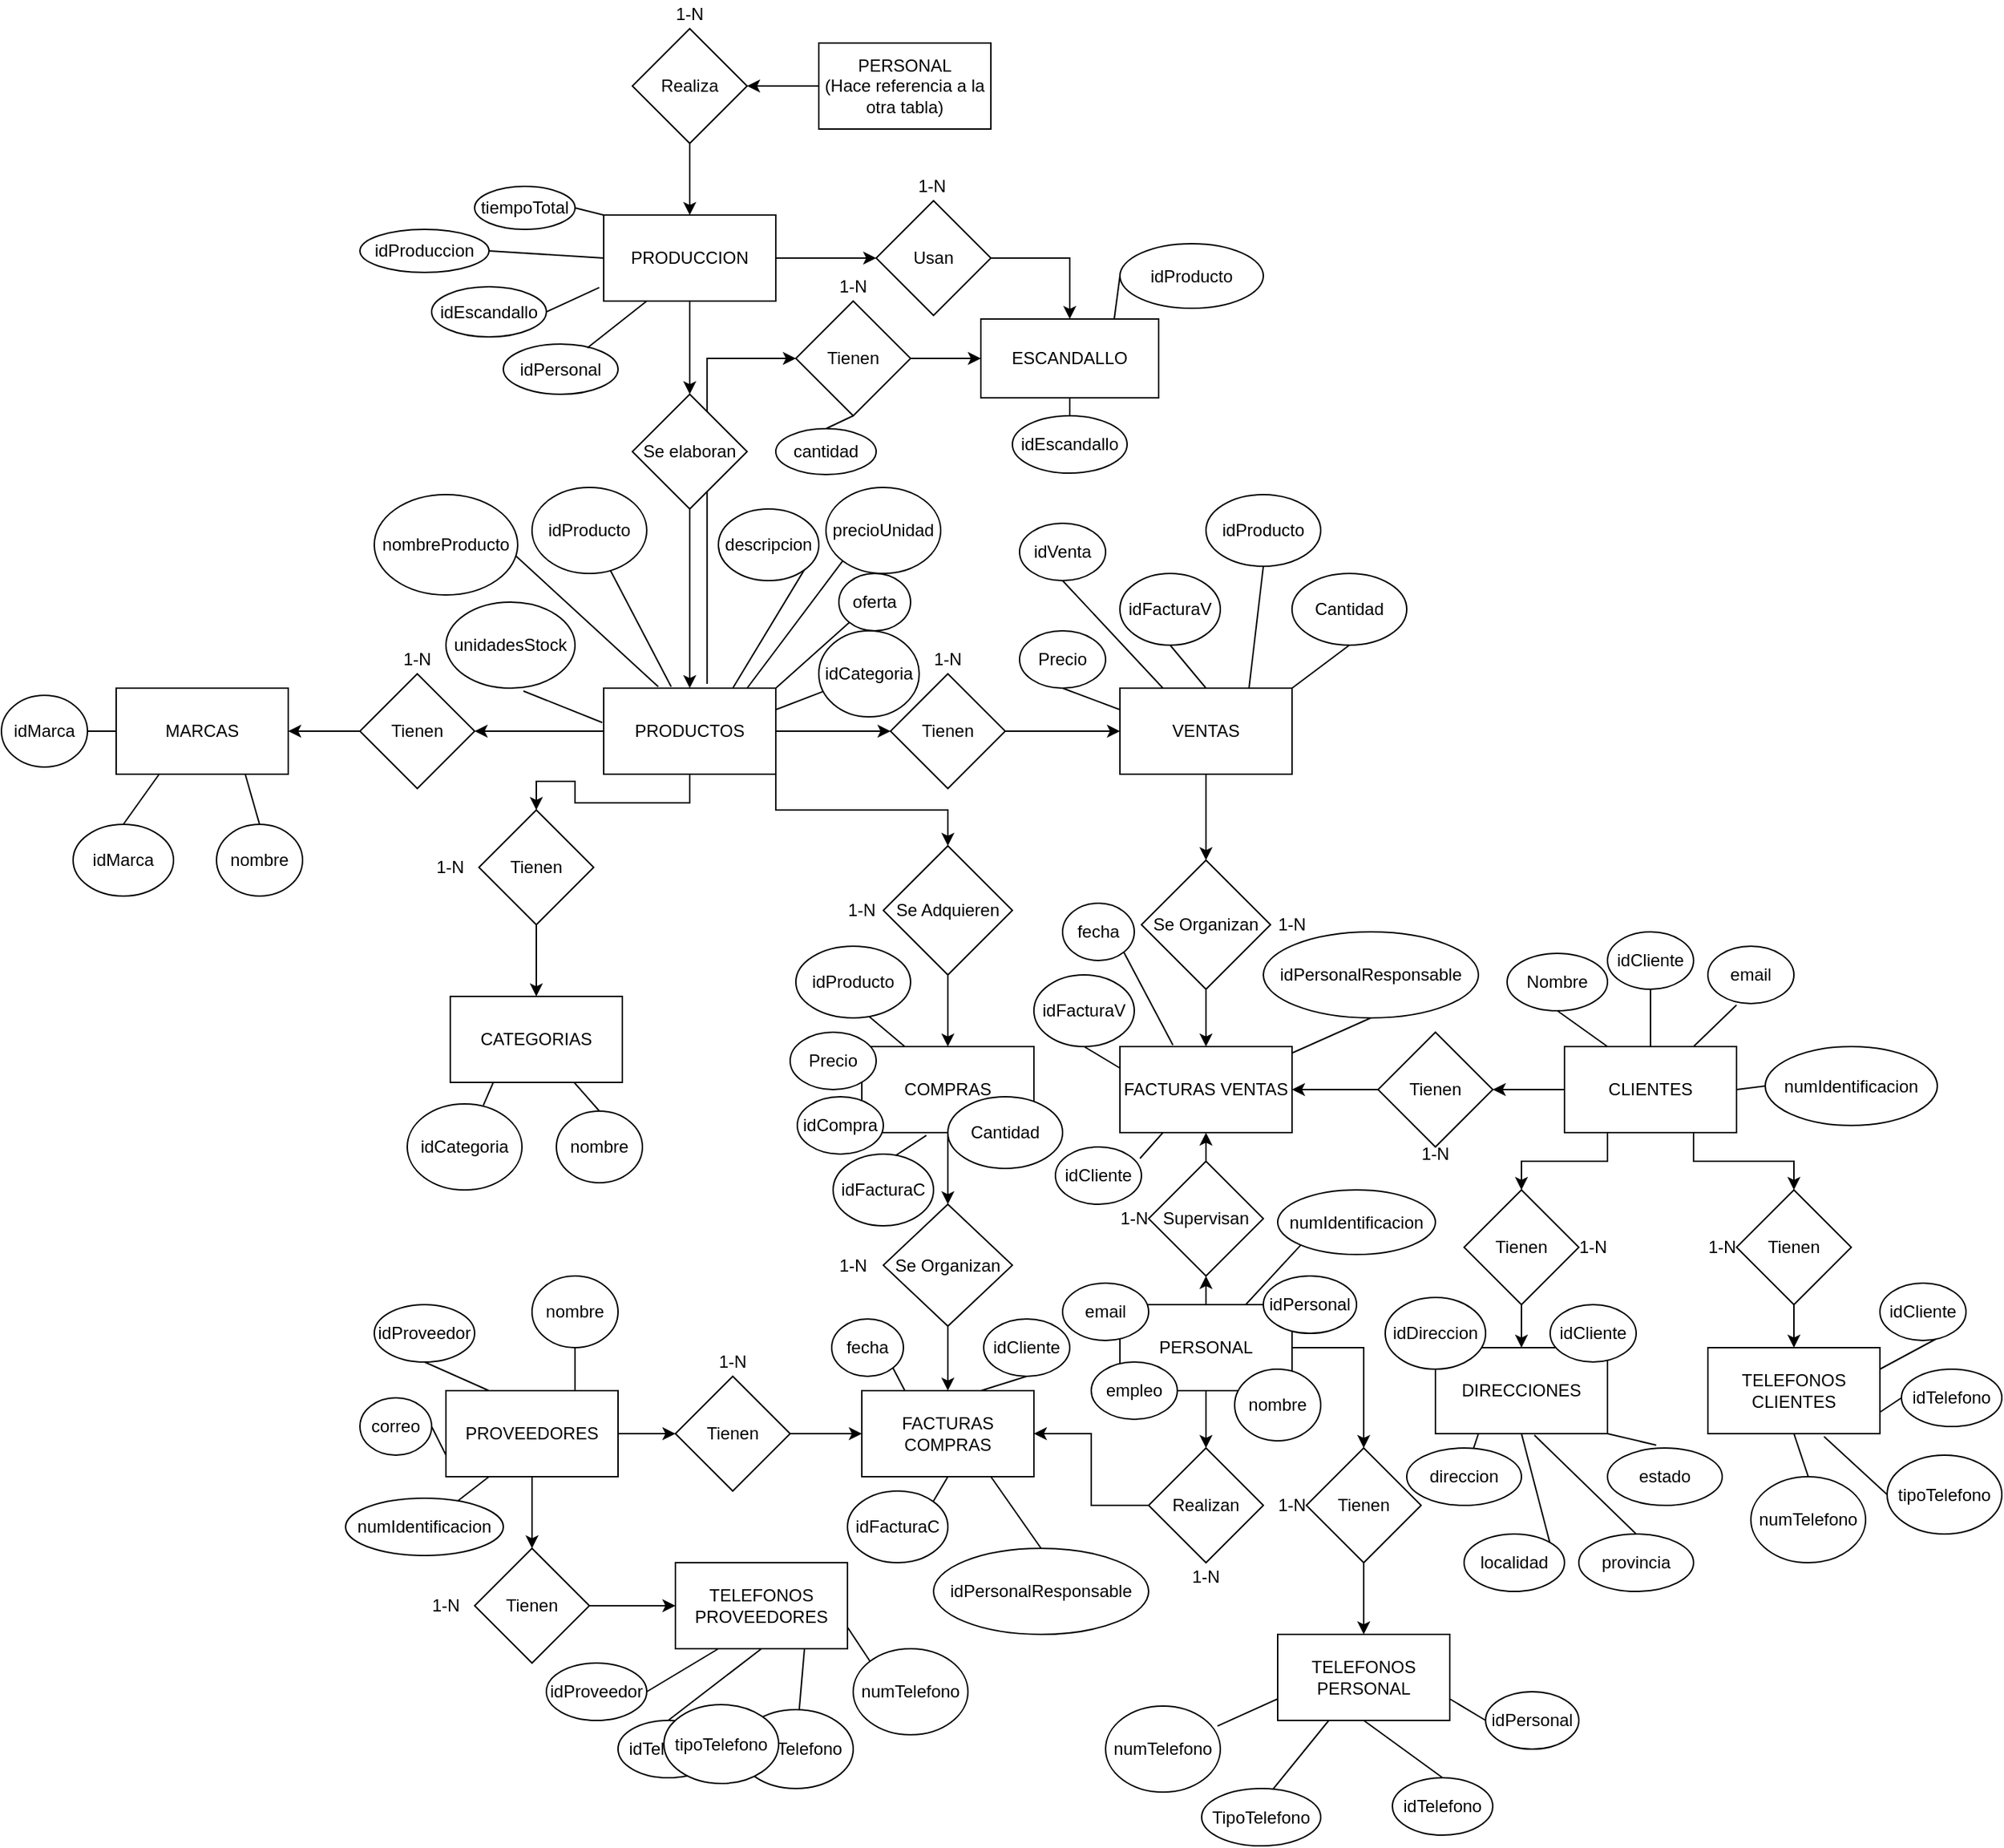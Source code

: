<mxfile version="13.8.1" type="device"><diagram id="5rdjvcYr-C3vRyNVHBEr" name="Page-1"><mxGraphModel dx="1393" dy="691" grid="0" gridSize="10" guides="1" tooltips="1" connect="1" arrows="1" fold="1" page="1" pageScale="1" pageWidth="2336" pageHeight="1654" math="0" shadow="0"><root><mxCell id="0"/><mxCell id="1" parent="0"/><mxCell id="P0AKPSD9vIz2XRL_41wA-12" style="edgeStyle=orthogonalEdgeStyle;rounded=0;orthogonalLoop=1;jettySize=auto;html=1;entryX=0;entryY=0.5;entryDx=0;entryDy=0;exitX=0.601;exitY=-0.049;exitDx=0;exitDy=0;exitPerimeter=0;" parent="1" source="zH55LLBQ_7oag15_7GEn-1" target="P0AKPSD9vIz2XRL_41wA-13" edge="1"><mxGeometry relative="1" as="geometry"><mxPoint x="994" y="599" as="sourcePoint"/><Array as="points"><mxPoint x="966" y="399"/></Array></mxGeometry></mxCell><mxCell id="zH55LLBQ_7oag15_7GEn-14" style="edgeStyle=orthogonalEdgeStyle;rounded=0;orthogonalLoop=1;jettySize=auto;html=1;exitX=0.5;exitY=1;exitDx=0;exitDy=0;entryX=0.5;entryY=0;entryDx=0;entryDy=0;" parent="1" source="zH55LLBQ_7oag15_7GEn-1" target="zH55LLBQ_7oag15_7GEn-13" edge="1"><mxGeometry relative="1" as="geometry"/></mxCell><mxCell id="zH55LLBQ_7oag15_7GEn-18" style="edgeStyle=orthogonalEdgeStyle;rounded=0;orthogonalLoop=1;jettySize=auto;html=1;exitX=0;exitY=0.5;exitDx=0;exitDy=0;entryX=1;entryY=0.5;entryDx=0;entryDy=0;" parent="1" source="zH55LLBQ_7oag15_7GEn-1" target="zH55LLBQ_7oag15_7GEn-16" edge="1"><mxGeometry relative="1" as="geometry"/></mxCell><mxCell id="zH55LLBQ_7oag15_7GEn-22" style="edgeStyle=orthogonalEdgeStyle;rounded=0;orthogonalLoop=1;jettySize=auto;html=1;exitX=1;exitY=0.5;exitDx=0;exitDy=0;entryX=0;entryY=0.5;entryDx=0;entryDy=0;" parent="1" source="zH55LLBQ_7oag15_7GEn-1" target="zH55LLBQ_7oag15_7GEn-21" edge="1"><mxGeometry relative="1" as="geometry"/></mxCell><mxCell id="zH55LLBQ_7oag15_7GEn-30" style="edgeStyle=orthogonalEdgeStyle;rounded=0;orthogonalLoop=1;jettySize=auto;html=1;exitX=1;exitY=1;exitDx=0;exitDy=0;" parent="1" source="zH55LLBQ_7oag15_7GEn-1" target="zH55LLBQ_7oag15_7GEn-29" edge="1"><mxGeometry relative="1" as="geometry"/></mxCell><mxCell id="zH55LLBQ_7oag15_7GEn-1" value="PRODUCTOS" style="rounded=0;whiteSpace=wrap;html=1;" parent="1" vertex="1"><mxGeometry x="894" y="629" width="120" height="60" as="geometry"/></mxCell><mxCell id="zH55LLBQ_7oag15_7GEn-2" value="idProducto" style="ellipse;whiteSpace=wrap;html=1;" parent="1" vertex="1"><mxGeometry x="844" y="489" width="80" height="60" as="geometry"/></mxCell><mxCell id="zH55LLBQ_7oag15_7GEn-3" value="nombreProducto" style="ellipse;whiteSpace=wrap;html=1;" parent="1" vertex="1"><mxGeometry x="734" y="494" width="100" height="70" as="geometry"/></mxCell><mxCell id="zH55LLBQ_7oag15_7GEn-4" value="idMarca" style="ellipse;whiteSpace=wrap;html=1;" parent="1" vertex="1"><mxGeometry x="474" y="634" width="60" height="50" as="geometry"/></mxCell><mxCell id="zH55LLBQ_7oag15_7GEn-5" value="idCategoria" style="ellipse;whiteSpace=wrap;html=1;" parent="1" vertex="1"><mxGeometry x="1044" y="589" width="70" height="60" as="geometry"/></mxCell><mxCell id="zH55LLBQ_7oag15_7GEn-6" value="unidadesStock" style="ellipse;whiteSpace=wrap;html=1;" parent="1" vertex="1"><mxGeometry x="784" y="569" width="90" height="60" as="geometry"/></mxCell><mxCell id="zH55LLBQ_7oag15_7GEn-7" value="precioUnidad" style="ellipse;whiteSpace=wrap;html=1;" parent="1" vertex="1"><mxGeometry x="1049" y="489" width="80" height="60" as="geometry"/></mxCell><mxCell id="zH55LLBQ_7oag15_7GEn-8" value="oferta" style="ellipse;whiteSpace=wrap;html=1;" parent="1" vertex="1"><mxGeometry x="1058" y="549" width="50" height="40" as="geometry"/></mxCell><mxCell id="zH55LLBQ_7oag15_7GEn-9" value="descripcion" style="ellipse;whiteSpace=wrap;html=1;" parent="1" vertex="1"><mxGeometry x="974" y="504" width="70" height="50" as="geometry"/></mxCell><mxCell id="zH55LLBQ_7oag15_7GEn-10" style="edgeStyle=orthogonalEdgeStyle;rounded=0;orthogonalLoop=1;jettySize=auto;html=1;exitX=0.5;exitY=1;exitDx=0;exitDy=0;" parent="1" source="zH55LLBQ_7oag15_7GEn-8" target="zH55LLBQ_7oag15_7GEn-8" edge="1"><mxGeometry relative="1" as="geometry"/></mxCell><mxCell id="zH55LLBQ_7oag15_7GEn-12" value="CATEGORIAS" style="rounded=0;whiteSpace=wrap;html=1;" parent="1" vertex="1"><mxGeometry x="787" y="844" width="120" height="60" as="geometry"/></mxCell><mxCell id="zH55LLBQ_7oag15_7GEn-15" style="edgeStyle=orthogonalEdgeStyle;rounded=0;orthogonalLoop=1;jettySize=auto;html=1;exitX=0.5;exitY=1;exitDx=0;exitDy=0;entryX=0.5;entryY=0;entryDx=0;entryDy=0;" parent="1" source="zH55LLBQ_7oag15_7GEn-13" target="zH55LLBQ_7oag15_7GEn-12" edge="1"><mxGeometry relative="1" as="geometry"/></mxCell><mxCell id="zH55LLBQ_7oag15_7GEn-13" value="Tienen" style="rhombus;whiteSpace=wrap;html=1;" parent="1" vertex="1"><mxGeometry x="807" y="714" width="80" height="80" as="geometry"/></mxCell><mxCell id="zH55LLBQ_7oag15_7GEn-19" style="edgeStyle=orthogonalEdgeStyle;rounded=0;orthogonalLoop=1;jettySize=auto;html=1;exitX=0;exitY=0.5;exitDx=0;exitDy=0;entryX=1;entryY=0.5;entryDx=0;entryDy=0;" parent="1" source="zH55LLBQ_7oag15_7GEn-16" edge="1" target="zH55LLBQ_7oag15_7GEn-20"><mxGeometry relative="1" as="geometry"><mxPoint x="764" y="769" as="targetPoint"/><Array as="points"><mxPoint x="704" y="659"/><mxPoint x="704" y="659"/></Array></mxGeometry></mxCell><mxCell id="zH55LLBQ_7oag15_7GEn-16" value="Tienen" style="rhombus;whiteSpace=wrap;html=1;" parent="1" vertex="1"><mxGeometry x="724" y="619" width="80" height="80" as="geometry"/></mxCell><mxCell id="zH55LLBQ_7oag15_7GEn-20" value="MARCAS" style="rounded=0;whiteSpace=wrap;html=1;" parent="1" vertex="1"><mxGeometry x="554" y="629" width="120" height="60" as="geometry"/></mxCell><mxCell id="zH55LLBQ_7oag15_7GEn-24" style="edgeStyle=orthogonalEdgeStyle;rounded=0;orthogonalLoop=1;jettySize=auto;html=1;exitX=1;exitY=0.5;exitDx=0;exitDy=0;entryX=0;entryY=0.5;entryDx=0;entryDy=0;" parent="1" source="zH55LLBQ_7oag15_7GEn-21" target="zH55LLBQ_7oag15_7GEn-23" edge="1"><mxGeometry relative="1" as="geometry"/></mxCell><mxCell id="zH55LLBQ_7oag15_7GEn-21" value="Tienen" style="rhombus;whiteSpace=wrap;html=1;" parent="1" vertex="1"><mxGeometry x="1094" y="619" width="80" height="80" as="geometry"/></mxCell><mxCell id="zH55LLBQ_7oag15_7GEn-26" style="edgeStyle=orthogonalEdgeStyle;rounded=0;orthogonalLoop=1;jettySize=auto;html=1;entryX=0.5;entryY=0;entryDx=0;entryDy=0;" parent="1" source="zH55LLBQ_7oag15_7GEn-23" target="zH55LLBQ_7oag15_7GEn-25" edge="1"><mxGeometry relative="1" as="geometry"/></mxCell><mxCell id="zH55LLBQ_7oag15_7GEn-23" value="VENTAS" style="rounded=0;whiteSpace=wrap;html=1;" parent="1" vertex="1"><mxGeometry x="1254" y="629" width="120" height="60" as="geometry"/></mxCell><mxCell id="zH55LLBQ_7oag15_7GEn-28" style="edgeStyle=orthogonalEdgeStyle;rounded=0;orthogonalLoop=1;jettySize=auto;html=1;entryX=0.5;entryY=0;entryDx=0;entryDy=0;" parent="1" source="zH55LLBQ_7oag15_7GEn-25" target="zH55LLBQ_7oag15_7GEn-27" edge="1"><mxGeometry relative="1" as="geometry"/></mxCell><mxCell id="zH55LLBQ_7oag15_7GEn-25" value="Se Organizan" style="rhombus;whiteSpace=wrap;html=1;" parent="1" vertex="1"><mxGeometry x="1269" y="749" width="90" height="90" as="geometry"/></mxCell><mxCell id="zH55LLBQ_7oag15_7GEn-27" value="FACTURAS VENTAS" style="rounded=0;whiteSpace=wrap;html=1;" parent="1" vertex="1"><mxGeometry x="1254" y="879" width="120" height="60" as="geometry"/></mxCell><mxCell id="zH55LLBQ_7oag15_7GEn-32" style="edgeStyle=orthogonalEdgeStyle;rounded=0;orthogonalLoop=1;jettySize=auto;html=1;entryX=0.5;entryY=0;entryDx=0;entryDy=0;" parent="1" source="zH55LLBQ_7oag15_7GEn-29" target="zH55LLBQ_7oag15_7GEn-31" edge="1"><mxGeometry relative="1" as="geometry"/></mxCell><mxCell id="zH55LLBQ_7oag15_7GEn-29" value="Se Adquieren" style="rhombus;whiteSpace=wrap;html=1;" parent="1" vertex="1"><mxGeometry x="1089" y="739" width="90" height="90" as="geometry"/></mxCell><mxCell id="zH55LLBQ_7oag15_7GEn-34" style="edgeStyle=orthogonalEdgeStyle;rounded=0;orthogonalLoop=1;jettySize=auto;html=1;entryX=0.5;entryY=0;entryDx=0;entryDy=0;" parent="1" source="zH55LLBQ_7oag15_7GEn-31" target="zH55LLBQ_7oag15_7GEn-33" edge="1"><mxGeometry relative="1" as="geometry"/></mxCell><mxCell id="zH55LLBQ_7oag15_7GEn-31" value="COMPRAS" style="rounded=0;whiteSpace=wrap;html=1;" parent="1" vertex="1"><mxGeometry x="1074" y="879" width="120" height="60" as="geometry"/></mxCell><mxCell id="zH55LLBQ_7oag15_7GEn-36" style="edgeStyle=orthogonalEdgeStyle;rounded=0;orthogonalLoop=1;jettySize=auto;html=1;entryX=0.5;entryY=0;entryDx=0;entryDy=0;" parent="1" source="zH55LLBQ_7oag15_7GEn-33" target="zH55LLBQ_7oag15_7GEn-35" edge="1"><mxGeometry relative="1" as="geometry"/></mxCell><mxCell id="zH55LLBQ_7oag15_7GEn-33" value="Se Organizan" style="rhombus;whiteSpace=wrap;html=1;" parent="1" vertex="1"><mxGeometry x="1089" y="989" width="90" height="85" as="geometry"/></mxCell><mxCell id="zH55LLBQ_7oag15_7GEn-35" value="FACTURAS COMPRAS" style="rounded=0;whiteSpace=wrap;html=1;" parent="1" vertex="1"><mxGeometry x="1074" y="1119" width="120" height="60" as="geometry"/></mxCell><mxCell id="zH55LLBQ_7oag15_7GEn-39" style="edgeStyle=orthogonalEdgeStyle;rounded=0;orthogonalLoop=1;jettySize=auto;html=1;entryX=1;entryY=0.5;entryDx=0;entryDy=0;" parent="1" source="zH55LLBQ_7oag15_7GEn-37" target="zH55LLBQ_7oag15_7GEn-38" edge="1"><mxGeometry relative="1" as="geometry"/></mxCell><mxCell id="zH55LLBQ_7oag15_7GEn-45" style="edgeStyle=orthogonalEdgeStyle;rounded=0;orthogonalLoop=1;jettySize=auto;html=1;exitX=0.25;exitY=1;exitDx=0;exitDy=0;" parent="1" source="zH55LLBQ_7oag15_7GEn-37" target="zH55LLBQ_7oag15_7GEn-43" edge="1"><mxGeometry relative="1" as="geometry"/></mxCell><mxCell id="zH55LLBQ_7oag15_7GEn-48" style="edgeStyle=orthogonalEdgeStyle;rounded=0;orthogonalLoop=1;jettySize=auto;html=1;exitX=0.75;exitY=1;exitDx=0;exitDy=0;" parent="1" source="zH55LLBQ_7oag15_7GEn-37" target="zH55LLBQ_7oag15_7GEn-44" edge="1"><mxGeometry relative="1" as="geometry"/></mxCell><mxCell id="zH55LLBQ_7oag15_7GEn-37" value="CLIENTES" style="rounded=0;whiteSpace=wrap;html=1;" parent="1" vertex="1"><mxGeometry x="1564" y="879" width="120" height="60" as="geometry"/></mxCell><mxCell id="zH55LLBQ_7oag15_7GEn-40" style="edgeStyle=orthogonalEdgeStyle;rounded=0;orthogonalLoop=1;jettySize=auto;html=1;entryX=1;entryY=0.5;entryDx=0;entryDy=0;" parent="1" source="zH55LLBQ_7oag15_7GEn-38" target="zH55LLBQ_7oag15_7GEn-27" edge="1"><mxGeometry relative="1" as="geometry"/></mxCell><mxCell id="zH55LLBQ_7oag15_7GEn-38" value="Tienen" style="rhombus;whiteSpace=wrap;html=1;" parent="1" vertex="1"><mxGeometry x="1434" y="869" width="80" height="80" as="geometry"/></mxCell><mxCell id="zH55LLBQ_7oag15_7GEn-41" value="DIRECCIONES" style="rounded=0;whiteSpace=wrap;html=1;" parent="1" vertex="1"><mxGeometry x="1474" y="1089" width="120" height="60" as="geometry"/></mxCell><mxCell id="zH55LLBQ_7oag15_7GEn-42" value="TELEFONOS CLIENTES" style="rounded=0;whiteSpace=wrap;html=1;" parent="1" vertex="1"><mxGeometry x="1664" y="1089" width="120" height="60" as="geometry"/></mxCell><mxCell id="zH55LLBQ_7oag15_7GEn-46" style="edgeStyle=orthogonalEdgeStyle;rounded=0;orthogonalLoop=1;jettySize=auto;html=1;entryX=0.5;entryY=0;entryDx=0;entryDy=0;" parent="1" source="zH55LLBQ_7oag15_7GEn-43" target="zH55LLBQ_7oag15_7GEn-41" edge="1"><mxGeometry relative="1" as="geometry"/></mxCell><mxCell id="zH55LLBQ_7oag15_7GEn-43" value="Tienen" style="rhombus;whiteSpace=wrap;html=1;" parent="1" vertex="1"><mxGeometry x="1494" y="979" width="80" height="80" as="geometry"/></mxCell><mxCell id="zH55LLBQ_7oag15_7GEn-47" style="edgeStyle=orthogonalEdgeStyle;rounded=0;orthogonalLoop=1;jettySize=auto;html=1;entryX=0.5;entryY=0;entryDx=0;entryDy=0;" parent="1" source="zH55LLBQ_7oag15_7GEn-44" target="zH55LLBQ_7oag15_7GEn-42" edge="1"><mxGeometry relative="1" as="geometry"/></mxCell><mxCell id="zH55LLBQ_7oag15_7GEn-44" value="Tienen" style="rhombus;whiteSpace=wrap;html=1;" parent="1" vertex="1"><mxGeometry x="1684" y="979" width="80" height="80" as="geometry"/></mxCell><mxCell id="zH55LLBQ_7oag15_7GEn-52" style="edgeStyle=orthogonalEdgeStyle;rounded=0;orthogonalLoop=1;jettySize=auto;html=1;" parent="1" source="zH55LLBQ_7oag15_7GEn-49" target="zH55LLBQ_7oag15_7GEn-50" edge="1"><mxGeometry relative="1" as="geometry"/></mxCell><mxCell id="zH55LLBQ_7oag15_7GEn-54" style="edgeStyle=orthogonalEdgeStyle;rounded=0;orthogonalLoop=1;jettySize=auto;html=1;entryX=0.5;entryY=0;entryDx=0;entryDy=0;" parent="1" source="zH55LLBQ_7oag15_7GEn-49" target="zH55LLBQ_7oag15_7GEn-53" edge="1"><mxGeometry relative="1" as="geometry"/></mxCell><mxCell id="zH55LLBQ_7oag15_7GEn-49" value="PROVEEDORES" style="rounded=0;whiteSpace=wrap;html=1;" parent="1" vertex="1"><mxGeometry x="784" y="1119" width="120" height="60" as="geometry"/></mxCell><mxCell id="zH55LLBQ_7oag15_7GEn-51" style="edgeStyle=orthogonalEdgeStyle;rounded=0;orthogonalLoop=1;jettySize=auto;html=1;entryX=0;entryY=0.5;entryDx=0;entryDy=0;" parent="1" source="zH55LLBQ_7oag15_7GEn-50" target="zH55LLBQ_7oag15_7GEn-35" edge="1"><mxGeometry relative="1" as="geometry"/></mxCell><mxCell id="zH55LLBQ_7oag15_7GEn-50" value="Tienen" style="rhombus;whiteSpace=wrap;html=1;" parent="1" vertex="1"><mxGeometry x="944" y="1109" width="80" height="80" as="geometry"/></mxCell><mxCell id="zH55LLBQ_7oag15_7GEn-56" style="edgeStyle=orthogonalEdgeStyle;rounded=0;orthogonalLoop=1;jettySize=auto;html=1;entryX=0;entryY=0.5;entryDx=0;entryDy=0;" parent="1" source="zH55LLBQ_7oag15_7GEn-53" target="zH55LLBQ_7oag15_7GEn-55" edge="1"><mxGeometry relative="1" as="geometry"/></mxCell><mxCell id="zH55LLBQ_7oag15_7GEn-53" value="Tienen" style="rhombus;whiteSpace=wrap;html=1;" parent="1" vertex="1"><mxGeometry x="804" y="1229" width="80" height="80" as="geometry"/></mxCell><mxCell id="zH55LLBQ_7oag15_7GEn-55" value="TELEFONOS PROVEEDORES" style="rounded=0;whiteSpace=wrap;html=1;" parent="1" vertex="1"><mxGeometry x="944" y="1239" width="120" height="60" as="geometry"/></mxCell><mxCell id="zH55LLBQ_7oag15_7GEn-61" style="edgeStyle=orthogonalEdgeStyle;rounded=0;orthogonalLoop=1;jettySize=auto;html=1;exitX=0.5;exitY=0;exitDx=0;exitDy=0;entryX=0.5;entryY=1;entryDx=0;entryDy=0;" parent="1" source="zH55LLBQ_7oag15_7GEn-57" target="zH55LLBQ_7oag15_7GEn-58" edge="1"><mxGeometry relative="1" as="geometry"/></mxCell><mxCell id="zH55LLBQ_7oag15_7GEn-66" style="edgeStyle=orthogonalEdgeStyle;rounded=0;orthogonalLoop=1;jettySize=auto;html=1;entryX=0.5;entryY=0;entryDx=0;entryDy=0;" parent="1" source="zH55LLBQ_7oag15_7GEn-57" target="zH55LLBQ_7oag15_7GEn-63" edge="1"><mxGeometry relative="1" as="geometry"/></mxCell><mxCell id="zH55LLBQ_7oag15_7GEn-69" style="edgeStyle=orthogonalEdgeStyle;rounded=0;orthogonalLoop=1;jettySize=auto;html=1;" parent="1" source="zH55LLBQ_7oag15_7GEn-57" target="zH55LLBQ_7oag15_7GEn-68" edge="1"><mxGeometry relative="1" as="geometry"/></mxCell><mxCell id="zH55LLBQ_7oag15_7GEn-57" value="PERSONAL" style="rounded=0;whiteSpace=wrap;html=1;" parent="1" vertex="1"><mxGeometry x="1254" y="1059" width="120" height="60" as="geometry"/></mxCell><mxCell id="zH55LLBQ_7oag15_7GEn-62" style="edgeStyle=orthogonalEdgeStyle;rounded=0;orthogonalLoop=1;jettySize=auto;html=1;exitX=0.5;exitY=0;exitDx=0;exitDy=0;entryX=0.5;entryY=1;entryDx=0;entryDy=0;" parent="1" source="zH55LLBQ_7oag15_7GEn-58" target="zH55LLBQ_7oag15_7GEn-27" edge="1"><mxGeometry relative="1" as="geometry"/></mxCell><mxCell id="zH55LLBQ_7oag15_7GEn-58" value="Supervisan" style="rhombus;whiteSpace=wrap;html=1;" parent="1" vertex="1"><mxGeometry x="1274" y="959" width="80" height="80" as="geometry"/></mxCell><mxCell id="zH55LLBQ_7oag15_7GEn-67" style="edgeStyle=orthogonalEdgeStyle;rounded=0;orthogonalLoop=1;jettySize=auto;html=1;entryX=1;entryY=0.5;entryDx=0;entryDy=0;" parent="1" source="zH55LLBQ_7oag15_7GEn-63" target="zH55LLBQ_7oag15_7GEn-35" edge="1"><mxGeometry relative="1" as="geometry"/></mxCell><mxCell id="zH55LLBQ_7oag15_7GEn-63" value="Realizan" style="rhombus;whiteSpace=wrap;html=1;" parent="1" vertex="1"><mxGeometry x="1274" y="1159" width="80" height="80" as="geometry"/></mxCell><mxCell id="zH55LLBQ_7oag15_7GEn-71" style="edgeStyle=orthogonalEdgeStyle;rounded=0;orthogonalLoop=1;jettySize=auto;html=1;entryX=0.5;entryY=0;entryDx=0;entryDy=0;" parent="1" source="zH55LLBQ_7oag15_7GEn-68" target="zH55LLBQ_7oag15_7GEn-70" edge="1"><mxGeometry relative="1" as="geometry"/></mxCell><mxCell id="zH55LLBQ_7oag15_7GEn-68" value="Tienen" style="rhombus;whiteSpace=wrap;html=1;" parent="1" vertex="1"><mxGeometry x="1384" y="1159" width="80" height="80" as="geometry"/></mxCell><mxCell id="zH55LLBQ_7oag15_7GEn-70" value="TELEFONOS PERSONAL" style="rounded=0;whiteSpace=wrap;html=1;" parent="1" vertex="1"><mxGeometry x="1364" y="1289" width="120" height="60" as="geometry"/></mxCell><mxCell id="zH55LLBQ_7oag15_7GEn-75" value="" style="endArrow=none;html=1;entryX=0.6;entryY=1.033;entryDx=0;entryDy=0;entryPerimeter=0;exitX=-0.008;exitY=0.4;exitDx=0;exitDy=0;exitPerimeter=0;" parent="1" source="zH55LLBQ_7oag15_7GEn-1" target="zH55LLBQ_7oag15_7GEn-6" edge="1"><mxGeometry width="50" height="50" relative="1" as="geometry"><mxPoint x="819" y="719" as="sourcePoint"/><mxPoint x="869" y="669" as="targetPoint"/></mxGeometry></mxCell><mxCell id="zH55LLBQ_7oag15_7GEn-77" value="" style="endArrow=none;html=1;entryX=0.392;entryY=-0.017;entryDx=0;entryDy=0;entryPerimeter=0;" parent="1" source="zH55LLBQ_7oag15_7GEn-2" target="zH55LLBQ_7oag15_7GEn-1" edge="1"><mxGeometry width="50" height="50" relative="1" as="geometry"><mxPoint x="894" y="549" as="sourcePoint"/><mxPoint x="1054" y="549" as="targetPoint"/></mxGeometry></mxCell><mxCell id="zH55LLBQ_7oag15_7GEn-78" value="" style="endArrow=none;html=1;entryX=1;entryY=1;entryDx=0;entryDy=0;exitX=0.75;exitY=0;exitDx=0;exitDy=0;" parent="1" source="zH55LLBQ_7oag15_7GEn-1" target="zH55LLBQ_7oag15_7GEn-9" edge="1"><mxGeometry width="50" height="50" relative="1" as="geometry"><mxPoint x="964" y="629" as="sourcePoint"/><mxPoint x="1124" y="629" as="targetPoint"/></mxGeometry></mxCell><mxCell id="zH55LLBQ_7oag15_7GEn-80" value="" style="endArrow=none;html=1;entryX=0;entryY=1;entryDx=0;entryDy=0;" parent="1" target="zH55LLBQ_7oag15_7GEn-7" edge="1"><mxGeometry width="50" height="50" relative="1" as="geometry"><mxPoint x="994" y="629" as="sourcePoint"/><mxPoint x="1144" y="629" as="targetPoint"/></mxGeometry></mxCell><mxCell id="zH55LLBQ_7oag15_7GEn-81" value="" style="endArrow=none;html=1;entryX=0;entryY=1;entryDx=0;entryDy=0;exitX=1;exitY=0;exitDx=0;exitDy=0;" parent="1" source="zH55LLBQ_7oag15_7GEn-1" target="zH55LLBQ_7oag15_7GEn-8" edge="1"><mxGeometry width="50" height="50" relative="1" as="geometry"><mxPoint x="984" y="649" as="sourcePoint"/><mxPoint x="1144" y="649" as="targetPoint"/></mxGeometry></mxCell><mxCell id="zH55LLBQ_7oag15_7GEn-82" value="" style="endArrow=none;html=1;exitX=1;exitY=0.25;exitDx=0;exitDy=0;" parent="1" source="zH55LLBQ_7oag15_7GEn-1" target="zH55LLBQ_7oag15_7GEn-5" edge="1"><mxGeometry width="50" height="50" relative="1" as="geometry"><mxPoint x="974" y="649" as="sourcePoint"/><mxPoint x="1134" y="649" as="targetPoint"/></mxGeometry></mxCell><mxCell id="zH55LLBQ_7oag15_7GEn-83" value="" style="endArrow=none;html=1;entryX=0.25;entryY=1;entryDx=0;entryDy=0;exitX=0.663;exitY=0.017;exitDx=0;exitDy=0;exitPerimeter=0;" parent="1" source="zH55LLBQ_7oag15_7GEn-108" target="zH55LLBQ_7oag15_7GEn-12" edge="1"><mxGeometry width="50" height="50" relative="1" as="geometry"><mxPoint x="777" y="934" as="sourcePoint"/><mxPoint x="937" y="934" as="targetPoint"/></mxGeometry></mxCell><mxCell id="zH55LLBQ_7oag15_7GEn-84" value="" style="endArrow=none;html=1;exitX=0.5;exitY=0;exitDx=0;exitDy=0;" parent="1" source="zH55LLBQ_7oag15_7GEn-109" target="zH55LLBQ_7oag15_7GEn-12" edge="1"><mxGeometry width="50" height="50" relative="1" as="geometry"><mxPoint x="862" y="924" as="sourcePoint"/><mxPoint x="1022" y="924" as="targetPoint"/></mxGeometry></mxCell><mxCell id="zH55LLBQ_7oag15_7GEn-85" value="" style="endArrow=none;html=1;entryX=0.5;entryY=1;entryDx=0;entryDy=0;exitX=0;exitY=0.25;exitDx=0;exitDy=0;" parent="1" source="zH55LLBQ_7oag15_7GEn-23" target="zH55LLBQ_7oag15_7GEn-115" edge="1"><mxGeometry width="50" height="50" relative="1" as="geometry"><mxPoint x="1269" y="639" as="sourcePoint"/><mxPoint x="1429" y="639" as="targetPoint"/></mxGeometry></mxCell><mxCell id="zH55LLBQ_7oag15_7GEn-86" value="" style="endArrow=none;html=1;entryX=0.25;entryY=0;entryDx=0;entryDy=0;exitX=0.5;exitY=1;exitDx=0;exitDy=0;" parent="1" source="zH55LLBQ_7oag15_7GEn-112" target="zH55LLBQ_7oag15_7GEn-23" edge="1"><mxGeometry width="50" height="50" relative="1" as="geometry"><mxPoint x="1199" y="553" as="sourcePoint"/><mxPoint x="1359" y="553" as="targetPoint"/></mxGeometry></mxCell><mxCell id="zH55LLBQ_7oag15_7GEn-87" value="" style="endArrow=none;html=1;entryX=0.5;entryY=0;entryDx=0;entryDy=0;exitX=0.5;exitY=1;exitDx=0;exitDy=0;" parent="1" source="zH55LLBQ_7oag15_7GEn-116" target="zH55LLBQ_7oag15_7GEn-23" edge="1"><mxGeometry width="50" height="50" relative="1" as="geometry"><mxPoint x="1269" y="598" as="sourcePoint"/><mxPoint x="1429" y="598" as="targetPoint"/></mxGeometry></mxCell><mxCell id="zH55LLBQ_7oag15_7GEn-88" value="" style="endArrow=none;html=1;entryX=0.5;entryY=1;entryDx=0;entryDy=0;exitX=1;exitY=0.075;exitDx=0;exitDy=0;exitPerimeter=0;" parent="1" source="zH55LLBQ_7oag15_7GEn-27" target="zH55LLBQ_7oag15_7GEn-120" edge="1"><mxGeometry width="50" height="50" relative="1" as="geometry"><mxPoint x="1354" y="883.5" as="sourcePoint"/><mxPoint x="1514" y="883.5" as="targetPoint"/></mxGeometry></mxCell><mxCell id="zH55LLBQ_7oag15_7GEn-89" value="" style="endArrow=none;html=1;entryX=0.5;entryY=1;entryDx=0;entryDy=0;exitX=0.75;exitY=0;exitDx=0;exitDy=0;" parent="1" source="zH55LLBQ_7oag15_7GEn-23" target="zH55LLBQ_7oag15_7GEn-113" edge="1"><mxGeometry width="50" height="50" relative="1" as="geometry"><mxPoint x="1324" y="628" as="sourcePoint"/><mxPoint x="1484" y="628" as="targetPoint"/></mxGeometry></mxCell><mxCell id="zH55LLBQ_7oag15_7GEn-90" value="" style="endArrow=none;html=1;entryX=0.25;entryY=0;entryDx=0;entryDy=0;exitX=1;exitY=1;exitDx=0;exitDy=0;" parent="1" source="zH55LLBQ_7oag15_7GEn-127" target="zH55LLBQ_7oag15_7GEn-35" edge="1"><mxGeometry width="50" height="50" relative="1" as="geometry"><mxPoint x="1059" y="1099" as="sourcePoint"/><mxPoint x="1219" y="1099" as="targetPoint"/></mxGeometry></mxCell><mxCell id="zH55LLBQ_7oag15_7GEn-91" value="" style="endArrow=none;html=1;entryX=0.5;entryY=1;entryDx=0;entryDy=0;exitX=0.692;exitY=0;exitDx=0;exitDy=0;exitPerimeter=0;" parent="1" source="zH55LLBQ_7oag15_7GEn-35" target="zH55LLBQ_7oag15_7GEn-129" edge="1"><mxGeometry width="50" height="50" relative="1" as="geometry"><mxPoint x="1144" y="1129" as="sourcePoint"/><mxPoint x="1304" y="1129" as="targetPoint"/></mxGeometry></mxCell><mxCell id="zH55LLBQ_7oag15_7GEn-92" value="" style="endArrow=none;html=1;entryX=0;entryY=0.5;entryDx=0;entryDy=0;exitX=1;exitY=0.75;exitDx=0;exitDy=0;" parent="1" source="zH55LLBQ_7oag15_7GEn-42" target="zH55LLBQ_7oag15_7GEn-152" edge="1"><mxGeometry width="50" height="50" relative="1" as="geometry"><mxPoint x="1724" y="1129" as="sourcePoint"/><mxPoint x="1884" y="1129" as="targetPoint"/></mxGeometry></mxCell><mxCell id="zH55LLBQ_7oag15_7GEn-93" value="" style="endArrow=none;html=1;entryX=0.65;entryY=0.975;entryDx=0;entryDy=0;entryPerimeter=0;exitX=1;exitY=0.25;exitDx=0;exitDy=0;" parent="1" source="zH55LLBQ_7oag15_7GEn-42" target="zH55LLBQ_7oag15_7GEn-149" edge="1"><mxGeometry width="50" height="50" relative="1" as="geometry"><mxPoint x="1724" y="1103" as="sourcePoint"/><mxPoint x="1884" y="1103" as="targetPoint"/></mxGeometry></mxCell><mxCell id="zH55LLBQ_7oag15_7GEn-94" value="" style="endArrow=none;html=1;entryX=0;entryY=0.5;entryDx=0;entryDy=0;exitX=0.675;exitY=1.033;exitDx=0;exitDy=0;exitPerimeter=0;" parent="1" source="zH55LLBQ_7oag15_7GEn-42" target="zH55LLBQ_7oag15_7GEn-151" edge="1"><mxGeometry width="50" height="50" relative="1" as="geometry"><mxPoint x="1714" y="1239" as="sourcePoint"/><mxPoint x="1874" y="1239" as="targetPoint"/></mxGeometry></mxCell><mxCell id="zH55LLBQ_7oag15_7GEn-95" value="" style="endArrow=none;html=1;entryX=0.425;entryY=-0.05;entryDx=0;entryDy=0;entryPerimeter=0;exitX=1;exitY=1;exitDx=0;exitDy=0;" parent="1" source="zH55LLBQ_7oag15_7GEn-41" target="zH55LLBQ_7oag15_7GEn-147" edge="1"><mxGeometry width="50" height="50" relative="1" as="geometry"><mxPoint x="1554" y="1129" as="sourcePoint"/><mxPoint x="1714" y="1129" as="targetPoint"/></mxGeometry></mxCell><mxCell id="zH55LLBQ_7oag15_7GEn-96" value="" style="endArrow=none;html=1;entryX=0.5;entryY=1;entryDx=0;entryDy=0;exitX=1;exitY=0;exitDx=0;exitDy=0;" parent="1" source="zH55LLBQ_7oag15_7GEn-128" target="zH55LLBQ_7oag15_7GEn-35" edge="1"><mxGeometry width="50" height="50" relative="1" as="geometry"><mxPoint x="1084" y="1199" as="sourcePoint"/><mxPoint x="1244" y="1199" as="targetPoint"/></mxGeometry></mxCell><mxCell id="zH55LLBQ_7oag15_7GEn-97" value="" style="endArrow=none;html=1;entryX=0.75;entryY=1;entryDx=0;entryDy=0;exitX=0.5;exitY=0;exitDx=0;exitDy=0;" parent="1" source="zH55LLBQ_7oag15_7GEn-130" target="zH55LLBQ_7oag15_7GEn-35" edge="1"><mxGeometry width="50" height="50" relative="1" as="geometry"><mxPoint x="1164" y="1238" as="sourcePoint"/><mxPoint x="1324" y="1238" as="targetPoint"/></mxGeometry></mxCell><mxCell id="zH55LLBQ_7oag15_7GEn-98" value="" style="endArrow=none;html=1;entryX=0.375;entryY=1.033;entryDx=0;entryDy=0;entryPerimeter=0;exitX=0.6;exitY=0.04;exitDx=0;exitDy=0;exitPerimeter=0;" parent="1" source="zH55LLBQ_7oag15_7GEn-122" target="zH55LLBQ_7oag15_7GEn-31" edge="1"><mxGeometry width="50" height="50" relative="1" as="geometry"><mxPoint x="1089" y="968.5" as="sourcePoint"/><mxPoint x="1249" y="968.5" as="targetPoint"/></mxGeometry></mxCell><mxCell id="zH55LLBQ_7oag15_7GEn-99" value="" style="endArrow=none;html=1;entryX=0.25;entryY=0;entryDx=0;entryDy=0;exitX=0.638;exitY=0.98;exitDx=0;exitDy=0;exitPerimeter=0;" parent="1" source="zH55LLBQ_7oag15_7GEn-124" target="zH55LLBQ_7oag15_7GEn-31" edge="1"><mxGeometry width="50" height="50" relative="1" as="geometry"><mxPoint x="1064" y="858" as="sourcePoint"/><mxPoint x="1224" y="858" as="targetPoint"/></mxGeometry></mxCell><mxCell id="zH55LLBQ_7oag15_7GEn-100" value="" style="endArrow=none;html=1;entryX=0.25;entryY=1;entryDx=0;entryDy=0;exitX=0.983;exitY=0.2;exitDx=0;exitDy=0;exitPerimeter=0;" parent="1" source="zH55LLBQ_7oag15_7GEn-119" target="zH55LLBQ_7oag15_7GEn-27" edge="1"><mxGeometry width="50" height="50" relative="1" as="geometry"><mxPoint x="1264" y="958" as="sourcePoint"/><mxPoint x="1424" y="958" as="targetPoint"/></mxGeometry></mxCell><mxCell id="zH55LLBQ_7oag15_7GEn-101" value="" style="endArrow=none;html=1;entryX=0;entryY=0.25;entryDx=0;entryDy=0;exitX=0.5;exitY=1;exitDx=0;exitDy=0;" parent="1" source="zH55LLBQ_7oag15_7GEn-117" target="zH55LLBQ_7oag15_7GEn-27" edge="1"><mxGeometry width="50" height="50" relative="1" as="geometry"><mxPoint x="1224" y="878" as="sourcePoint"/><mxPoint x="1384" y="878" as="targetPoint"/></mxGeometry></mxCell><mxCell id="zH55LLBQ_7oag15_7GEn-102" value="" style="endArrow=none;html=1;entryX=0.308;entryY=-0.017;entryDx=0;entryDy=0;entryPerimeter=0;exitX=1;exitY=1;exitDx=0;exitDy=0;" parent="1" source="zH55LLBQ_7oag15_7GEn-118" target="zH55LLBQ_7oag15_7GEn-27" edge="1"><mxGeometry width="50" height="50" relative="1" as="geometry"><mxPoint x="1254" y="819" as="sourcePoint"/><mxPoint x="1414" y="819" as="targetPoint"/></mxGeometry></mxCell><mxCell id="zH55LLBQ_7oag15_7GEn-103" value="" style="endArrow=none;html=1;entryX=0.5;entryY=1;entryDx=0;entryDy=0;exitX=1;exitY=0;exitDx=0;exitDy=0;" parent="1" source="zH55LLBQ_7oag15_7GEn-23" target="zH55LLBQ_7oag15_7GEn-114" edge="1"><mxGeometry width="50" height="50" relative="1" as="geometry"><mxPoint x="1344" y="629" as="sourcePoint"/><mxPoint x="1504" y="629" as="targetPoint"/></mxGeometry></mxCell><mxCell id="zH55LLBQ_7oag15_7GEn-104" value="" style="endArrow=none;html=1;entryX=0.5;entryY=0;entryDx=0;entryDy=0;exitX=0.75;exitY=1;exitDx=0;exitDy=0;" parent="1" source="zH55LLBQ_7oag15_7GEn-20" target="zH55LLBQ_7oag15_7GEn-111" edge="1"><mxGeometry width="50" height="50" relative="1" as="geometry"><mxPoint x="614" y="699" as="sourcePoint"/><mxPoint x="664" y="719" as="targetPoint"/></mxGeometry></mxCell><mxCell id="zH55LLBQ_7oag15_7GEn-105" value="" style="endArrow=none;html=1;entryX=0.5;entryY=0;entryDx=0;entryDy=0;exitX=0.25;exitY=1;exitDx=0;exitDy=0;" parent="1" source="zH55LLBQ_7oag15_7GEn-20" target="zH55LLBQ_7oag15_7GEn-110" edge="1"><mxGeometry width="50" height="50" relative="1" as="geometry"><mxPoint x="564" y="688" as="sourcePoint"/><mxPoint x="579" y="719" as="targetPoint"/></mxGeometry></mxCell><mxCell id="zH55LLBQ_7oag15_7GEn-106" value="" style="endArrow=none;html=1;entryX=0.317;entryY=-0.017;entryDx=0;entryDy=0;entryPerimeter=0;exitX=0.99;exitY=0.614;exitDx=0;exitDy=0;exitPerimeter=0;" parent="1" source="zH55LLBQ_7oag15_7GEn-3" target="zH55LLBQ_7oag15_7GEn-1" edge="1"><mxGeometry width="50" height="50" relative="1" as="geometry"><mxPoint x="884" y="563" as="sourcePoint"/><mxPoint x="964" y="563" as="targetPoint"/></mxGeometry></mxCell><mxCell id="zH55LLBQ_7oag15_7GEn-108" value="idCategoria" style="ellipse;whiteSpace=wrap;html=1;" parent="1" vertex="1"><mxGeometry x="757" y="919" width="80" height="60" as="geometry"/></mxCell><mxCell id="zH55LLBQ_7oag15_7GEn-109" value="nombre" style="ellipse;whiteSpace=wrap;html=1;" parent="1" vertex="1"><mxGeometry x="861" y="924" width="60" height="50" as="geometry"/></mxCell><mxCell id="zH55LLBQ_7oag15_7GEn-110" value="idMarca" style="ellipse;whiteSpace=wrap;html=1;" parent="1" vertex="1"><mxGeometry x="524" y="724" width="70" height="50" as="geometry"/></mxCell><mxCell id="zH55LLBQ_7oag15_7GEn-111" value="nombre" style="ellipse;whiteSpace=wrap;html=1;" parent="1" vertex="1"><mxGeometry x="624" y="724" width="60" height="50" as="geometry"/></mxCell><mxCell id="zH55LLBQ_7oag15_7GEn-112" value="idVenta" style="ellipse;whiteSpace=wrap;html=1;" parent="1" vertex="1"><mxGeometry x="1184" y="514" width="60" height="40" as="geometry"/></mxCell><mxCell id="zH55LLBQ_7oag15_7GEn-113" value="idProducto" style="ellipse;whiteSpace=wrap;html=1;" parent="1" vertex="1"><mxGeometry x="1314" y="494" width="80" height="50" as="geometry"/></mxCell><mxCell id="zH55LLBQ_7oag15_7GEn-114" value="Cantidad" style="ellipse;whiteSpace=wrap;html=1;" parent="1" vertex="1"><mxGeometry x="1374" y="549" width="80" height="50" as="geometry"/></mxCell><mxCell id="zH55LLBQ_7oag15_7GEn-115" value="Precio" style="ellipse;whiteSpace=wrap;html=1;" parent="1" vertex="1"><mxGeometry x="1184" y="589" width="60" height="40" as="geometry"/></mxCell><mxCell id="zH55LLBQ_7oag15_7GEn-116" value="idFacturaV" style="ellipse;whiteSpace=wrap;html=1;" parent="1" vertex="1"><mxGeometry x="1254" y="549" width="70" height="50" as="geometry"/></mxCell><mxCell id="zH55LLBQ_7oag15_7GEn-117" value="idFacturaV" style="ellipse;whiteSpace=wrap;html=1;" parent="1" vertex="1"><mxGeometry x="1194" y="829" width="70" height="50" as="geometry"/></mxCell><mxCell id="zH55LLBQ_7oag15_7GEn-119" value="idCliente" style="ellipse;whiteSpace=wrap;html=1;" parent="1" vertex="1"><mxGeometry x="1209" y="949" width="60" height="40" as="geometry"/></mxCell><mxCell id="zH55LLBQ_7oag15_7GEn-120" value="idPersonalResponsable" style="ellipse;whiteSpace=wrap;html=1;" parent="1" vertex="1"><mxGeometry x="1354" y="799" width="150" height="60" as="geometry"/></mxCell><mxCell id="zH55LLBQ_7oag15_7GEn-118" value="fecha" style="ellipse;whiteSpace=wrap;html=1;" parent="1" vertex="1"><mxGeometry x="1214" y="779" width="50" height="40" as="geometry"/></mxCell><mxCell id="zH55LLBQ_7oag15_7GEn-121" value="Precio" style="ellipse;whiteSpace=wrap;html=1;" parent="1" vertex="1"><mxGeometry x="1024" y="869" width="60" height="40" as="geometry"/></mxCell><mxCell id="zH55LLBQ_7oag15_7GEn-122" value="idFacturaC" style="ellipse;whiteSpace=wrap;html=1;" parent="1" vertex="1"><mxGeometry x="1054" y="954" width="70" height="50" as="geometry"/></mxCell><mxCell id="zH55LLBQ_7oag15_7GEn-123" value="Cantidad" style="ellipse;whiteSpace=wrap;html=1;" parent="1" vertex="1"><mxGeometry x="1134" y="914" width="80" height="50" as="geometry"/></mxCell><mxCell id="zH55LLBQ_7oag15_7GEn-124" value="idProducto" style="ellipse;whiteSpace=wrap;html=1;" parent="1" vertex="1"><mxGeometry x="1028" y="809" width="80" height="50" as="geometry"/></mxCell><mxCell id="zH55LLBQ_7oag15_7GEn-125" value="idCompra" style="ellipse;whiteSpace=wrap;html=1;" parent="1" vertex="1"><mxGeometry x="1029" y="914" width="60" height="40" as="geometry"/></mxCell><mxCell id="zH55LLBQ_7oag15_7GEn-127" value="fecha" style="ellipse;whiteSpace=wrap;html=1;" parent="1" vertex="1"><mxGeometry x="1053" y="1069" width="50" height="40" as="geometry"/></mxCell><mxCell id="zH55LLBQ_7oag15_7GEn-128" value="idFacturaC" style="ellipse;whiteSpace=wrap;html=1;" parent="1" vertex="1"><mxGeometry x="1064" y="1189" width="70" height="50" as="geometry"/></mxCell><mxCell id="zH55LLBQ_7oag15_7GEn-129" value="idCliente" style="ellipse;whiteSpace=wrap;html=1;" parent="1" vertex="1"><mxGeometry x="1159" y="1069" width="60" height="40" as="geometry"/></mxCell><mxCell id="zH55LLBQ_7oag15_7GEn-130" value="idPersonalResponsable" style="ellipse;whiteSpace=wrap;html=1;" parent="1" vertex="1"><mxGeometry x="1124" y="1229" width="150" height="60" as="geometry"/></mxCell><mxCell id="zH55LLBQ_7oag15_7GEn-132" value="Nombre" style="ellipse;whiteSpace=wrap;html=1;" parent="1" vertex="1"><mxGeometry x="1524" y="814" width="70" height="40" as="geometry"/></mxCell><mxCell id="zH55LLBQ_7oag15_7GEn-133" value="idCliente" style="ellipse;whiteSpace=wrap;html=1;" parent="1" vertex="1"><mxGeometry x="1594" y="799" width="60" height="40" as="geometry"/></mxCell><mxCell id="zH55LLBQ_7oag15_7GEn-134" value="email" style="ellipse;whiteSpace=wrap;html=1;" parent="1" vertex="1"><mxGeometry x="1664" y="809" width="60" height="40" as="geometry"/></mxCell><mxCell id="zH55LLBQ_7oag15_7GEn-135" value="numIdentificacion" style="ellipse;whiteSpace=wrap;html=1;" parent="1" vertex="1"><mxGeometry x="1704" y="879" width="120" height="55" as="geometry"/></mxCell><mxCell id="zH55LLBQ_7oag15_7GEn-136" value="" style="endArrow=none;html=1;entryX=0.25;entryY=1;entryDx=0;entryDy=0;" parent="1" source="zH55LLBQ_7oag15_7GEn-144" target="zH55LLBQ_7oag15_7GEn-41" edge="1"><mxGeometry width="50" height="50" relative="1" as="geometry"><mxPoint x="1449" y="1169" as="sourcePoint"/><mxPoint x="1609" y="1169" as="targetPoint"/></mxGeometry></mxCell><mxCell id="zH55LLBQ_7oag15_7GEn-137" value="" style="endArrow=none;html=1;entryX=0.5;entryY=1;entryDx=0;entryDy=0;exitX=1;exitY=0;exitDx=0;exitDy=0;" parent="1" source="zH55LLBQ_7oag15_7GEn-145" target="zH55LLBQ_7oag15_7GEn-41" edge="1"><mxGeometry width="50" height="50" relative="1" as="geometry"><mxPoint x="1514" y="1213.5" as="sourcePoint"/><mxPoint x="1674" y="1213.5" as="targetPoint"/></mxGeometry></mxCell><mxCell id="zH55LLBQ_7oag15_7GEn-138" value="" style="endArrow=none;html=1;entryX=0.5;entryY=0;entryDx=0;entryDy=0;exitX=0.575;exitY=1.017;exitDx=0;exitDy=0;exitPerimeter=0;" parent="1" source="zH55LLBQ_7oag15_7GEn-41" target="zH55LLBQ_7oag15_7GEn-146" edge="1"><mxGeometry width="50" height="50" relative="1" as="geometry"><mxPoint x="1514" y="1139" as="sourcePoint"/><mxPoint x="1674" y="1139" as="targetPoint"/></mxGeometry></mxCell><mxCell id="zH55LLBQ_7oag15_7GEn-139" value="" style="endArrow=none;html=1;entryX=0;entryY=0.5;entryDx=0;entryDy=0;exitX=1;exitY=0.5;exitDx=0;exitDy=0;" parent="1" source="zH55LLBQ_7oag15_7GEn-37" target="zH55LLBQ_7oag15_7GEn-135" edge="1"><mxGeometry width="50" height="50" relative="1" as="geometry"><mxPoint x="1564" y="909" as="sourcePoint"/><mxPoint x="1724" y="909" as="targetPoint"/></mxGeometry></mxCell><mxCell id="zH55LLBQ_7oag15_7GEn-140" value="" style="endArrow=none;html=1;entryX=0.333;entryY=1.025;entryDx=0;entryDy=0;entryPerimeter=0;exitX=0.75;exitY=0;exitDx=0;exitDy=0;" parent="1" source="zH55LLBQ_7oag15_7GEn-37" target="zH55LLBQ_7oag15_7GEn-134" edge="1"><mxGeometry width="50" height="50" relative="1" as="geometry"><mxPoint x="1594" y="908" as="sourcePoint"/><mxPoint x="1754" y="908" as="targetPoint"/></mxGeometry></mxCell><mxCell id="zH55LLBQ_7oag15_7GEn-141" value="" style="endArrow=none;html=1;entryX=0.5;entryY=1;entryDx=0;entryDy=0;exitX=0.5;exitY=0;exitDx=0;exitDy=0;" parent="1" source="zH55LLBQ_7oag15_7GEn-37" target="zH55LLBQ_7oag15_7GEn-133" edge="1"><mxGeometry width="50" height="50" relative="1" as="geometry"><mxPoint x="1604" y="883.5" as="sourcePoint"/><mxPoint x="1764" y="883.5" as="targetPoint"/></mxGeometry></mxCell><mxCell id="zH55LLBQ_7oag15_7GEn-142" value="" style="endArrow=none;html=1;entryX=0.5;entryY=1;entryDx=0;entryDy=0;exitX=0.25;exitY=0;exitDx=0;exitDy=0;" parent="1" source="zH55LLBQ_7oag15_7GEn-37" target="zH55LLBQ_7oag15_7GEn-132" edge="1"><mxGeometry width="50" height="50" relative="1" as="geometry"><mxPoint x="1554" y="879" as="sourcePoint"/><mxPoint x="1714" y="879" as="targetPoint"/></mxGeometry></mxCell><mxCell id="zH55LLBQ_7oag15_7GEn-143" value="idDireccion" style="ellipse;whiteSpace=wrap;html=1;" parent="1" vertex="1"><mxGeometry x="1439" y="1054" width="70" height="50" as="geometry"/></mxCell><mxCell id="zH55LLBQ_7oag15_7GEn-144" value="direccion" style="ellipse;whiteSpace=wrap;html=1;" parent="1" vertex="1"><mxGeometry x="1454" y="1159" width="80" height="40" as="geometry"/></mxCell><mxCell id="zH55LLBQ_7oag15_7GEn-145" value="localidad" style="ellipse;whiteSpace=wrap;html=1;" parent="1" vertex="1"><mxGeometry x="1494" y="1219" width="70" height="40" as="geometry"/></mxCell><mxCell id="zH55LLBQ_7oag15_7GEn-146" value="provincia" style="ellipse;whiteSpace=wrap;html=1;" parent="1" vertex="1"><mxGeometry x="1574" y="1219" width="80" height="40" as="geometry"/></mxCell><mxCell id="zH55LLBQ_7oag15_7GEn-147" value="estado" style="ellipse;whiteSpace=wrap;html=1;" parent="1" vertex="1"><mxGeometry x="1594" y="1159" width="80" height="40" as="geometry"/></mxCell><mxCell id="zH55LLBQ_7oag15_7GEn-148" value="idCliente" style="ellipse;whiteSpace=wrap;html=1;" parent="1" vertex="1"><mxGeometry x="1554" y="1059" width="60" height="40" as="geometry"/></mxCell><mxCell id="zH55LLBQ_7oag15_7GEn-149" value="idCliente" style="ellipse;whiteSpace=wrap;html=1;" parent="1" vertex="1"><mxGeometry x="1784" y="1044" width="60" height="40" as="geometry"/></mxCell><mxCell id="zH55LLBQ_7oag15_7GEn-150" value="numTelefono" style="ellipse;whiteSpace=wrap;html=1;" parent="1" vertex="1"><mxGeometry x="1694" y="1179" width="80" height="60" as="geometry"/></mxCell><mxCell id="zH55LLBQ_7oag15_7GEn-151" value="tipoTelefono" style="ellipse;whiteSpace=wrap;html=1;" parent="1" vertex="1"><mxGeometry x="1789" y="1164" width="80" height="55" as="geometry"/></mxCell><mxCell id="zH55LLBQ_7oag15_7GEn-152" value="idTelefono" style="ellipse;whiteSpace=wrap;html=1;" parent="1" vertex="1"><mxGeometry x="1799" y="1104" width="70" height="40" as="geometry"/></mxCell><mxCell id="zH55LLBQ_7oag15_7GEn-153" value="" style="endArrow=none;html=1;entryX=0.25;entryY=1;entryDx=0;entryDy=0;exitX=1;exitY=0.5;exitDx=0;exitDy=0;" parent="1" source="zH55LLBQ_7oag15_7GEn-162" target="zH55LLBQ_7oag15_7GEn-55" edge="1"><mxGeometry width="50" height="50" relative="1" as="geometry"><mxPoint x="884" y="1318.5" as="sourcePoint"/><mxPoint x="1044" y="1318.5" as="targetPoint"/></mxGeometry></mxCell><mxCell id="zH55LLBQ_7oag15_7GEn-154" value="" style="endArrow=none;html=1;entryX=0.5;entryY=0;entryDx=0;entryDy=0;exitX=0.5;exitY=1;exitDx=0;exitDy=0;" parent="1" source="zH55LLBQ_7oag15_7GEn-42" target="zH55LLBQ_7oag15_7GEn-150" edge="1"><mxGeometry width="50" height="50" relative="1" as="geometry"><mxPoint x="1644" y="1149" as="sourcePoint"/><mxPoint x="1804" y="1149" as="targetPoint"/></mxGeometry></mxCell><mxCell id="zH55LLBQ_7oag15_7GEn-155" value="" style="endArrow=none;html=1;entryX=0.5;entryY=1;entryDx=0;entryDy=0;exitX=0.5;exitY=0;exitDx=0;exitDy=0;" parent="1" source="zH55LLBQ_7oag15_7GEn-163" target="zH55LLBQ_7oag15_7GEn-55" edge="1"><mxGeometry width="50" height="50" relative="1" as="geometry"><mxPoint x="934" y="1348" as="sourcePoint"/><mxPoint x="1094" y="1348" as="targetPoint"/></mxGeometry></mxCell><mxCell id="zH55LLBQ_7oag15_7GEn-156" value="" style="endArrow=none;html=1;entryX=0.75;entryY=1;entryDx=0;entryDy=0;" parent="1" source="zH55LLBQ_7oag15_7GEn-164" target="zH55LLBQ_7oag15_7GEn-55" edge="1"><mxGeometry width="50" height="50" relative="1" as="geometry"><mxPoint x="1009" y="1358" as="sourcePoint"/><mxPoint x="1169" y="1358" as="targetPoint"/></mxGeometry></mxCell><mxCell id="zH55LLBQ_7oag15_7GEn-157" value="" style="endArrow=none;html=1;entryX=0;entryY=0;entryDx=0;entryDy=0;exitX=1;exitY=0.75;exitDx=0;exitDy=0;" parent="1" source="zH55LLBQ_7oag15_7GEn-55" target="zH55LLBQ_7oag15_7GEn-165" edge="1"><mxGeometry width="50" height="50" relative="1" as="geometry"><mxPoint x="1034" y="1289" as="sourcePoint"/><mxPoint x="1194" y="1289" as="targetPoint"/></mxGeometry></mxCell><mxCell id="zH55LLBQ_7oag15_7GEn-158" value="" style="endArrow=none;html=1;exitX=0.596;exitY=0.02;exitDx=0;exitDy=0;exitPerimeter=0;" parent="1" source="fEae2t_zdJcQ-NTzH3IG-3" target="zH55LLBQ_7oag15_7GEn-70" edge="1"><mxGeometry width="50" height="50" relative="1" as="geometry"><mxPoint x="1364" y="1389.0" as="sourcePoint"/><mxPoint x="1494" y="1399" as="targetPoint"/></mxGeometry></mxCell><mxCell id="zH55LLBQ_7oag15_7GEn-159" value="" style="endArrow=none;html=1;entryX=0;entryY=0.75;entryDx=0;entryDy=0;exitX=0.975;exitY=0.233;exitDx=0;exitDy=0;exitPerimeter=0;" parent="1" source="zH55LLBQ_7oag15_7GEn-166" target="zH55LLBQ_7oag15_7GEn-70" edge="1"><mxGeometry width="50" height="50" relative="1" as="geometry"><mxPoint x="1294" y="1349" as="sourcePoint"/><mxPoint x="1454" y="1349" as="targetPoint"/></mxGeometry></mxCell><mxCell id="zH55LLBQ_7oag15_7GEn-160" value="" style="endArrow=none;html=1;entryX=0.5;entryY=0;entryDx=0;entryDy=0;exitX=0.5;exitY=1;exitDx=0;exitDy=0;" parent="1" source="zH55LLBQ_7oag15_7GEn-70" target="zH55LLBQ_7oag15_7GEn-168" edge="1"><mxGeometry width="50" height="50" relative="1" as="geometry"><mxPoint x="1424" y="1349" as="sourcePoint"/><mxPoint x="1584" y="1349" as="targetPoint"/></mxGeometry></mxCell><mxCell id="zH55LLBQ_7oag15_7GEn-162" value="idProveedor" style="ellipse;whiteSpace=wrap;html=1;" parent="1" vertex="1"><mxGeometry x="854" y="1309" width="70" height="40" as="geometry"/></mxCell><mxCell id="zH55LLBQ_7oag15_7GEn-163" value="idTelefono" style="ellipse;whiteSpace=wrap;html=1;" parent="1" vertex="1"><mxGeometry x="904" y="1349" width="70" height="40" as="geometry"/></mxCell><mxCell id="zH55LLBQ_7oag15_7GEn-164" value="tipoTelefono" style="ellipse;whiteSpace=wrap;html=1;" parent="1" vertex="1"><mxGeometry x="988" y="1341.5" width="80" height="55" as="geometry"/></mxCell><mxCell id="zH55LLBQ_7oag15_7GEn-165" value="numTelefono" style="ellipse;whiteSpace=wrap;html=1;" parent="1" vertex="1"><mxGeometry x="1068" y="1299" width="80" height="60" as="geometry"/></mxCell><mxCell id="zH55LLBQ_7oag15_7GEn-166" value="numTelefono" style="ellipse;whiteSpace=wrap;html=1;" parent="1" vertex="1"><mxGeometry x="1244" y="1339" width="80" height="60" as="geometry"/></mxCell><mxCell id="zH55LLBQ_7oag15_7GEn-167" value="tipoTelefono" style="ellipse;whiteSpace=wrap;html=1;" parent="1" vertex="1"><mxGeometry x="936" y="1338" width="80" height="55" as="geometry"/></mxCell><mxCell id="zH55LLBQ_7oag15_7GEn-168" value="idTelefono" style="ellipse;whiteSpace=wrap;html=1;" parent="1" vertex="1"><mxGeometry x="1444" y="1389" width="70" height="40" as="geometry"/></mxCell><mxCell id="zH55LLBQ_7oag15_7GEn-169" value="idPersonal" style="ellipse;whiteSpace=wrap;html=1;" parent="1" vertex="1"><mxGeometry x="1509" y="1329" width="65" height="40" as="geometry"/></mxCell><mxCell id="zH55LLBQ_7oag15_7GEn-170" value="" style="endArrow=none;html=1;entryX=0;entryY=0.5;entryDx=0;entryDy=0;exitX=1;exitY=0.75;exitDx=0;exitDy=0;" parent="1" source="zH55LLBQ_7oag15_7GEn-70" target="zH55LLBQ_7oag15_7GEn-169" edge="1"><mxGeometry width="50" height="50" relative="1" as="geometry"><mxPoint x="1484" y="1339" as="sourcePoint"/><mxPoint x="1644" y="1339" as="targetPoint"/></mxGeometry></mxCell><mxCell id="zH55LLBQ_7oag15_7GEn-171" value="" style="endArrow=none;html=1;entryX=0;entryY=1;entryDx=0;entryDy=0;" parent="1" source="zH55LLBQ_7oag15_7GEn-57" target="zH55LLBQ_7oag15_7GEn-182" edge="1"><mxGeometry width="50" height="50" relative="1" as="geometry"><mxPoint x="1314" y="1054" as="sourcePoint"/><mxPoint x="1474" y="1054" as="targetPoint"/></mxGeometry></mxCell><mxCell id="zH55LLBQ_7oag15_7GEn-173" value="" style="endArrow=none;html=1;entryX=0.25;entryY=0;entryDx=0;entryDy=0;exitX=0.5;exitY=1;exitDx=0;exitDy=0;" parent="1" source="zH55LLBQ_7oag15_7GEn-183" target="zH55LLBQ_7oag15_7GEn-49" edge="1"><mxGeometry width="50" height="50" relative="1" as="geometry"><mxPoint x="754" y="1104" as="sourcePoint"/><mxPoint x="914" y="1104" as="targetPoint"/></mxGeometry></mxCell><mxCell id="zH55LLBQ_7oag15_7GEn-174" value="" style="endArrow=none;html=1;exitX=0.75;exitY=0;exitDx=0;exitDy=0;" parent="1" source="zH55LLBQ_7oag15_7GEn-49" target="zH55LLBQ_7oag15_7GEn-184" edge="1"><mxGeometry width="50" height="50" relative="1" as="geometry"><mxPoint x="854" y="1119" as="sourcePoint"/><mxPoint x="1014" y="1119" as="targetPoint"/></mxGeometry></mxCell><mxCell id="zH55LLBQ_7oag15_7GEn-175" value="" style="endArrow=none;html=1;entryX=0;entryY=0.75;entryDx=0;entryDy=0;exitX=1;exitY=0.5;exitDx=0;exitDy=0;" parent="1" source="yE8qPvpF0wrazKkJ1LYd-1" target="zH55LLBQ_7oag15_7GEn-49" edge="1"><mxGeometry width="50" height="50" relative="1" as="geometry"><mxPoint x="704" y="1187.82" as="sourcePoint"/><mxPoint x="864" y="1187.82" as="targetPoint"/></mxGeometry></mxCell><mxCell id="zH55LLBQ_7oag15_7GEn-176" value="" style="endArrow=none;html=1;entryX=0.25;entryY=1;entryDx=0;entryDy=0;" parent="1" source="yE8qPvpF0wrazKkJ1LYd-2" target="zH55LLBQ_7oag15_7GEn-49" edge="1"><mxGeometry width="50" height="50" relative="1" as="geometry"><mxPoint x="749" y="1208.41" as="sourcePoint"/><mxPoint x="909" y="1208.41" as="targetPoint"/></mxGeometry></mxCell><mxCell id="zH55LLBQ_7oag15_7GEn-177" value="idPersonal" style="ellipse;whiteSpace=wrap;html=1;" parent="1" vertex="1"><mxGeometry x="1354" y="1039" width="65" height="40" as="geometry"/></mxCell><mxCell id="zH55LLBQ_7oag15_7GEn-178" value="nombre" style="ellipse;whiteSpace=wrap;html=1;" parent="1" vertex="1"><mxGeometry x="1334" y="1104" width="60" height="50" as="geometry"/></mxCell><mxCell id="zH55LLBQ_7oag15_7GEn-179" value="email" style="ellipse;whiteSpace=wrap;html=1;" parent="1" vertex="1"><mxGeometry x="1214" y="1044" width="60" height="40" as="geometry"/></mxCell><mxCell id="zH55LLBQ_7oag15_7GEn-180" value="empleo" style="ellipse;whiteSpace=wrap;html=1;" parent="1" vertex="1"><mxGeometry x="1234" y="1099" width="60" height="40" as="geometry"/></mxCell><mxCell id="zH55LLBQ_7oag15_7GEn-182" value="numIdentificacion" style="ellipse;whiteSpace=wrap;html=1;" parent="1" vertex="1"><mxGeometry x="1364" y="979" width="110" height="45" as="geometry"/></mxCell><mxCell id="zH55LLBQ_7oag15_7GEn-183" value="idProveedor" style="ellipse;whiteSpace=wrap;html=1;" parent="1" vertex="1"><mxGeometry x="734" y="1059" width="70" height="40" as="geometry"/></mxCell><mxCell id="zH55LLBQ_7oag15_7GEn-184" value="nombre" style="ellipse;whiteSpace=wrap;html=1;" parent="1" vertex="1"><mxGeometry x="844" y="1039" width="60" height="50" as="geometry"/></mxCell><mxCell id="yE8qPvpF0wrazKkJ1LYd-1" value="correo" style="ellipse;whiteSpace=wrap;html=1;" parent="1" vertex="1"><mxGeometry x="724" y="1124" width="50" height="40" as="geometry"/></mxCell><mxCell id="yE8qPvpF0wrazKkJ1LYd-2" value="numIdentificacion" style="ellipse;whiteSpace=wrap;html=1;" parent="1" vertex="1"><mxGeometry x="714" y="1194" width="110" height="40" as="geometry"/></mxCell><mxCell id="yE8qPvpF0wrazKkJ1LYd-3" value="1-N" style="text;html=1;strokeColor=none;fillColor=none;align=center;verticalAlign=middle;whiteSpace=wrap;rounded=0;" parent="1" vertex="1"><mxGeometry x="767" y="744" width="40" height="20" as="geometry"/></mxCell><mxCell id="yE8qPvpF0wrazKkJ1LYd-4" value="1-N" style="text;html=1;strokeColor=none;fillColor=none;align=center;verticalAlign=middle;whiteSpace=wrap;rounded=0;" parent="1" vertex="1"><mxGeometry x="744" y="599" width="40" height="20" as="geometry"/></mxCell><mxCell id="yE8qPvpF0wrazKkJ1LYd-5" value="1-N" style="text;html=1;strokeColor=none;fillColor=none;align=center;verticalAlign=middle;whiteSpace=wrap;rounded=0;" parent="1" vertex="1"><mxGeometry x="1114" y="599" width="40" height="20" as="geometry"/></mxCell><mxCell id="yE8qPvpF0wrazKkJ1LYd-6" value="1-N" style="text;html=1;strokeColor=none;fillColor=none;align=center;verticalAlign=middle;whiteSpace=wrap;rounded=0;" parent="1" vertex="1"><mxGeometry x="1354" y="784" width="40" height="20" as="geometry"/></mxCell><mxCell id="yE8qPvpF0wrazKkJ1LYd-7" value="1-N" style="text;html=1;strokeColor=none;fillColor=none;align=center;verticalAlign=middle;whiteSpace=wrap;rounded=0;" parent="1" vertex="1"><mxGeometry x="1054" y="774" width="40" height="20" as="geometry"/></mxCell><mxCell id="yE8qPvpF0wrazKkJ1LYd-8" value="1-N" style="text;html=1;strokeColor=none;fillColor=none;align=center;verticalAlign=middle;whiteSpace=wrap;rounded=0;" parent="1" vertex="1"><mxGeometry x="1048" y="1024" width="40" height="15" as="geometry"/></mxCell><mxCell id="yE8qPvpF0wrazKkJ1LYd-9" value="1-N" style="text;html=1;strokeColor=none;fillColor=none;align=center;verticalAlign=middle;whiteSpace=wrap;rounded=0;" parent="1" vertex="1"><mxGeometry x="964" y="1089" width="40" height="20" as="geometry"/></mxCell><mxCell id="yE8qPvpF0wrazKkJ1LYd-10" value="1-N" style="text;html=1;strokeColor=none;fillColor=none;align=center;verticalAlign=middle;whiteSpace=wrap;rounded=0;" parent="1" vertex="1"><mxGeometry x="764" y="1259" width="40" height="20" as="geometry"/></mxCell><mxCell id="yE8qPvpF0wrazKkJ1LYd-11" value="1-N" style="text;html=1;strokeColor=none;fillColor=none;align=center;verticalAlign=middle;whiteSpace=wrap;rounded=0;" parent="1" vertex="1"><mxGeometry x="1294" y="1239" width="40" height="20" as="geometry"/></mxCell><mxCell id="yE8qPvpF0wrazKkJ1LYd-12" value="1-N" style="text;html=1;strokeColor=none;fillColor=none;align=center;verticalAlign=middle;whiteSpace=wrap;rounded=0;" parent="1" vertex="1"><mxGeometry x="1354" y="1189" width="40" height="20" as="geometry"/></mxCell><mxCell id="yE8qPvpF0wrazKkJ1LYd-13" value="1-N" style="text;html=1;strokeColor=none;fillColor=none;align=center;verticalAlign=middle;whiteSpace=wrap;rounded=0;" parent="1" vertex="1"><mxGeometry x="1454" y="944" width="40" height="20" as="geometry"/></mxCell><mxCell id="yE8qPvpF0wrazKkJ1LYd-14" value="1-N" style="text;html=1;strokeColor=none;fillColor=none;align=center;verticalAlign=middle;whiteSpace=wrap;rounded=0;" parent="1" vertex="1"><mxGeometry x="1654" y="1009" width="40" height="20" as="geometry"/></mxCell><mxCell id="yE8qPvpF0wrazKkJ1LYd-15" value="1-N" style="text;html=1;strokeColor=none;fillColor=none;align=center;verticalAlign=middle;whiteSpace=wrap;rounded=0;" parent="1" vertex="1"><mxGeometry x="1564" y="1009" width="40" height="20" as="geometry"/></mxCell><mxCell id="yE8qPvpF0wrazKkJ1LYd-16" value="1-N" style="text;html=1;strokeColor=none;fillColor=none;align=center;verticalAlign=middle;whiteSpace=wrap;rounded=0;" parent="1" vertex="1"><mxGeometry x="1244" y="989" width="40" height="20" as="geometry"/></mxCell><mxCell id="P0AKPSD9vIz2XRL_41wA-18" style="edgeStyle=orthogonalEdgeStyle;rounded=0;orthogonalLoop=1;jettySize=auto;html=1;entryX=0;entryY=0.5;entryDx=0;entryDy=0;" parent="1" source="P0AKPSD9vIz2XRL_41wA-1" target="P0AKPSD9vIz2XRL_41wA-17" edge="1"><mxGeometry relative="1" as="geometry"/></mxCell><mxCell id="P0AKPSD9vIz2XRL_41wA-1" value="PRODUCCION" style="rounded=0;whiteSpace=wrap;html=1;" parent="1" vertex="1"><mxGeometry x="894" y="299" width="120" height="60" as="geometry"/></mxCell><mxCell id="P0AKPSD9vIz2XRL_41wA-2" value="" style="endArrow=classic;html=1;exitX=0.5;exitY=1;exitDx=0;exitDy=0;" parent="1" source="P0AKPSD9vIz2XRL_41wA-3" edge="1"><mxGeometry width="50" height="50" relative="1" as="geometry"><mxPoint x="1154" y="549" as="sourcePoint"/><mxPoint x="954" y="459" as="targetPoint"/><Array as="points"/></mxGeometry></mxCell><mxCell id="P0AKPSD9vIz2XRL_41wA-5" style="edgeStyle=orthogonalEdgeStyle;rounded=0;orthogonalLoop=1;jettySize=auto;html=1;" parent="1" source="P0AKPSD9vIz2XRL_41wA-3" target="zH55LLBQ_7oag15_7GEn-1" edge="1"><mxGeometry relative="1" as="geometry"/></mxCell><mxCell id="P0AKPSD9vIz2XRL_41wA-3" value="Se elaboran" style="rhombus;whiteSpace=wrap;html=1;" parent="1" vertex="1"><mxGeometry x="914" y="424" width="80" height="80" as="geometry"/></mxCell><mxCell id="P0AKPSD9vIz2XRL_41wA-4" value="" style="endArrow=classic;html=1;exitX=0.5;exitY=1;exitDx=0;exitDy=0;" parent="1" source="P0AKPSD9vIz2XRL_41wA-1" target="P0AKPSD9vIz2XRL_41wA-3" edge="1"><mxGeometry width="50" height="50" relative="1" as="geometry"><mxPoint x="954" y="359" as="sourcePoint"/><mxPoint x="954" y="459" as="targetPoint"/><Array as="points"/></mxGeometry></mxCell><mxCell id="P0AKPSD9vIz2XRL_41wA-11" value="ESCANDALLO" style="rounded=0;whiteSpace=wrap;html=1;" parent="1" vertex="1"><mxGeometry x="1157" y="371.5" width="124" height="55" as="geometry"/></mxCell><mxCell id="P0AKPSD9vIz2XRL_41wA-15" style="edgeStyle=orthogonalEdgeStyle;rounded=0;orthogonalLoop=1;jettySize=auto;html=1;entryX=0;entryY=0.5;entryDx=0;entryDy=0;" parent="1" source="P0AKPSD9vIz2XRL_41wA-13" target="P0AKPSD9vIz2XRL_41wA-11" edge="1"><mxGeometry relative="1" as="geometry"/></mxCell><mxCell id="P0AKPSD9vIz2XRL_41wA-13" value="Tienen" style="rhombus;whiteSpace=wrap;html=1;" parent="1" vertex="1"><mxGeometry x="1028" y="359" width="80" height="80" as="geometry"/></mxCell><mxCell id="UkdYoftwtlygxYbIiSzT-21" style="edgeStyle=orthogonalEdgeStyle;rounded=0;orthogonalLoop=1;jettySize=auto;html=1;entryX=0.5;entryY=0;entryDx=0;entryDy=0;" parent="1" source="P0AKPSD9vIz2XRL_41wA-17" target="P0AKPSD9vIz2XRL_41wA-11" edge="1"><mxGeometry relative="1" as="geometry"><Array as="points"><mxPoint x="1124" y="329"/><mxPoint x="1218" y="329"/></Array></mxGeometry></mxCell><mxCell id="P0AKPSD9vIz2XRL_41wA-17" value="Usan" style="rhombus;whiteSpace=wrap;html=1;" parent="1" vertex="1"><mxGeometry x="1084" y="289" width="80" height="80" as="geometry"/></mxCell><mxCell id="wH2Ex_mzrmS11SVybkwE-1" value="tiempoTotal" style="ellipse;whiteSpace=wrap;html=1;" parent="1" vertex="1"><mxGeometry x="804" y="279" width="70" height="30" as="geometry"/></mxCell><mxCell id="wH2Ex_mzrmS11SVybkwE-3" value="idProduccion" style="ellipse;whiteSpace=wrap;html=1;" parent="1" vertex="1"><mxGeometry x="724" y="309" width="90" height="30" as="geometry"/></mxCell><mxCell id="wH2Ex_mzrmS11SVybkwE-6" style="edgeStyle=orthogonalEdgeStyle;rounded=0;orthogonalLoop=1;jettySize=auto;html=1;entryX=1;entryY=0.5;entryDx=0;entryDy=0;" parent="1" source="wH2Ex_mzrmS11SVybkwE-4" target="wH2Ex_mzrmS11SVybkwE-5" edge="1"><mxGeometry relative="1" as="geometry"/></mxCell><mxCell id="wH2Ex_mzrmS11SVybkwE-4" value="PERSONAL&lt;br&gt;(Hace referencia a la otra tabla)" style="rounded=0;whiteSpace=wrap;html=1;" parent="1" vertex="1"><mxGeometry x="1044" y="179" width="120" height="60" as="geometry"/></mxCell><mxCell id="wH2Ex_mzrmS11SVybkwE-7" style="edgeStyle=orthogonalEdgeStyle;rounded=0;orthogonalLoop=1;jettySize=auto;html=1;entryX=0.5;entryY=0;entryDx=0;entryDy=0;" parent="1" source="wH2Ex_mzrmS11SVybkwE-5" target="P0AKPSD9vIz2XRL_41wA-1" edge="1"><mxGeometry relative="1" as="geometry"/></mxCell><mxCell id="wH2Ex_mzrmS11SVybkwE-5" value="Realiza" style="rhombus;whiteSpace=wrap;html=1;" parent="1" vertex="1"><mxGeometry x="914" y="169" width="80" height="80" as="geometry"/></mxCell><mxCell id="wH2Ex_mzrmS11SVybkwE-11" value="" style="endArrow=none;html=1;entryX=0;entryY=0;entryDx=0;entryDy=0;exitX=1;exitY=0.5;exitDx=0;exitDy=0;" parent="1" source="wH2Ex_mzrmS11SVybkwE-1" target="P0AKPSD9vIz2XRL_41wA-1" edge="1"><mxGeometry width="50" height="50" relative="1" as="geometry"><mxPoint x="864" y="289" as="sourcePoint"/><mxPoint x="914" y="239" as="targetPoint"/></mxGeometry></mxCell><mxCell id="wH2Ex_mzrmS11SVybkwE-12" value="" style="endArrow=none;html=1;entryX=0;entryY=0.5;entryDx=0;entryDy=0;exitX=1;exitY=0.5;exitDx=0;exitDy=0;" parent="1" source="wH2Ex_mzrmS11SVybkwE-3" target="P0AKPSD9vIz2XRL_41wA-1" edge="1"><mxGeometry width="50" height="50" relative="1" as="geometry"><mxPoint x="844" y="349" as="sourcePoint"/><mxPoint x="894" y="299" as="targetPoint"/></mxGeometry></mxCell><mxCell id="wH2Ex_mzrmS11SVybkwE-17" value="" style="endArrow=none;html=1;exitX=0.75;exitY=0;exitDx=0;exitDy=0;entryX=0;entryY=0.5;entryDx=0;entryDy=0;" parent="1" source="P0AKPSD9vIz2XRL_41wA-11" target="UkdYoftwtlygxYbIiSzT-9" edge="1"><mxGeometry width="50" height="50" relative="1" as="geometry"><mxPoint x="1244" y="399" as="sourcePoint"/><mxPoint x="1284.0" y="341.5" as="targetPoint"/></mxGeometry></mxCell><mxCell id="UkdYoftwtlygxYbIiSzT-1" value="idPersonal" style="ellipse;whiteSpace=wrap;html=1;" parent="1" vertex="1"><mxGeometry x="824" y="389" width="80" height="35" as="geometry"/></mxCell><mxCell id="UkdYoftwtlygxYbIiSzT-2" value="" style="endArrow=none;html=1;entryX=0.25;entryY=1;entryDx=0;entryDy=0;exitX=0.733;exitY=0.074;exitDx=0;exitDy=0;exitPerimeter=0;" parent="1" source="UkdYoftwtlygxYbIiSzT-1" target="P0AKPSD9vIz2XRL_41wA-1" edge="1"><mxGeometry width="50" height="50" relative="1" as="geometry"><mxPoint x="856.5" y="389" as="sourcePoint"/><mxPoint x="931.5" y="384" as="targetPoint"/></mxGeometry></mxCell><mxCell id="UkdYoftwtlygxYbIiSzT-3" value="idEscandallo" style="ellipse;whiteSpace=wrap;html=1;" parent="1" vertex="1"><mxGeometry x="1179" y="439" width="80" height="40" as="geometry"/></mxCell><mxCell id="UkdYoftwtlygxYbIiSzT-4" value="" style="endArrow=none;html=1;exitX=0.5;exitY=1;exitDx=0;exitDy=0;entryX=0.5;entryY=0;entryDx=0;entryDy=0;" parent="1" source="P0AKPSD9vIz2XRL_41wA-11" target="UkdYoftwtlygxYbIiSzT-3" edge="1"><mxGeometry width="50" height="50" relative="1" as="geometry"><mxPoint x="1234" y="452.75" as="sourcePoint"/><mxPoint x="1275.0" y="425.25" as="targetPoint"/></mxGeometry></mxCell><mxCell id="UkdYoftwtlygxYbIiSzT-9" value="idProducto" style="ellipse;whiteSpace=wrap;html=1;" parent="1" vertex="1"><mxGeometry x="1254" y="319" width="100" height="45" as="geometry"/></mxCell><mxCell id="UkdYoftwtlygxYbIiSzT-13" value="cantidad" style="ellipse;whiteSpace=wrap;html=1;" parent="1" vertex="1"><mxGeometry x="1014" y="448" width="70" height="32" as="geometry"/></mxCell><mxCell id="UkdYoftwtlygxYbIiSzT-14" value="" style="endArrow=none;html=1;exitX=0.5;exitY=1;exitDx=0;exitDy=0;entryX=0.5;entryY=0;entryDx=0;entryDy=0;" parent="1" source="P0AKPSD9vIz2XRL_41wA-13" target="UkdYoftwtlygxYbIiSzT-13" edge="1"><mxGeometry width="50" height="50" relative="1" as="geometry"><mxPoint x="1574" y="429" as="sourcePoint"/><mxPoint x="1660.293" y="432.291" as="targetPoint"/></mxGeometry></mxCell><mxCell id="UkdYoftwtlygxYbIiSzT-15" value="1-N" style="text;html=1;strokeColor=none;fillColor=none;align=center;verticalAlign=middle;whiteSpace=wrap;rounded=0;" parent="1" vertex="1"><mxGeometry x="1048" y="339" width="40" height="20" as="geometry"/></mxCell><mxCell id="UkdYoftwtlygxYbIiSzT-16" value="1-N" style="text;html=1;strokeColor=none;fillColor=none;align=center;verticalAlign=middle;whiteSpace=wrap;rounded=0;" parent="1" vertex="1"><mxGeometry x="1103" y="269" width="40" height="20" as="geometry"/></mxCell><mxCell id="UkdYoftwtlygxYbIiSzT-17" value="1-N" style="text;html=1;strokeColor=none;fillColor=none;align=center;verticalAlign=middle;whiteSpace=wrap;rounded=0;" parent="1" vertex="1"><mxGeometry x="934" y="149" width="40" height="20" as="geometry"/></mxCell><mxCell id="UkdYoftwtlygxYbIiSzT-18" value="idEscandallo" style="ellipse;whiteSpace=wrap;html=1;" parent="1" vertex="1"><mxGeometry x="774" y="349" width="80" height="35" as="geometry"/></mxCell><mxCell id="UkdYoftwtlygxYbIiSzT-19" value="" style="endArrow=none;html=1;entryX=-0.026;entryY=0.842;entryDx=0;entryDy=0;exitX=1;exitY=0.5;exitDx=0;exitDy=0;entryPerimeter=0;" parent="1" source="UkdYoftwtlygxYbIiSzT-18" target="P0AKPSD9vIz2XRL_41wA-1" edge="1"><mxGeometry width="50" height="50" relative="1" as="geometry"><mxPoint x="824.0" y="334" as="sourcePoint"/><mxPoint x="904" y="339" as="targetPoint"/></mxGeometry></mxCell><mxCell id="fEae2t_zdJcQ-NTzH3IG-2" value="" style="endArrow=none;html=1;entryX=1;entryY=0.5;entryDx=0;entryDy=0;exitX=0;exitY=0.5;exitDx=0;exitDy=0;" edge="1" parent="1" source="zH55LLBQ_7oag15_7GEn-20" target="zH55LLBQ_7oag15_7GEn-4"><mxGeometry width="50" height="50" relative="1" as="geometry"><mxPoint x="834" y="809" as="sourcePoint"/><mxPoint x="884" y="759" as="targetPoint"/></mxGeometry></mxCell><mxCell id="fEae2t_zdJcQ-NTzH3IG-3" value="TipoTelefono" style="ellipse;whiteSpace=wrap;html=1;" vertex="1" parent="1"><mxGeometry x="1311" y="1396.5" width="83" height="40" as="geometry"/></mxCell></root></mxGraphModel></diagram></mxfile>